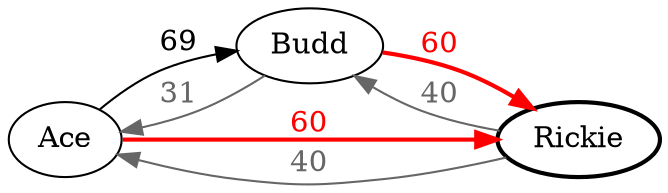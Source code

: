 strict digraph {
  graph [bgcolor=transparent, rankdir="LR"]
  Ace
  Budd
  Rickie [style=bold]
  Ace -> Budd [label=69]
  Budd -> Ace [label=31, color=gray40, fontcolor=gray40]
  Budd -> Rickie [label=60, style=bold, color=red, fontcolor=red]
  Rickie -> Budd [label=40, color=gray40, fontcolor=gray40]
  Ace -> Rickie [label=60, style=bold, color=red, fontcolor=red]
  Rickie -> Ace [label=40, color=gray40, fontcolor=gray40]
}
